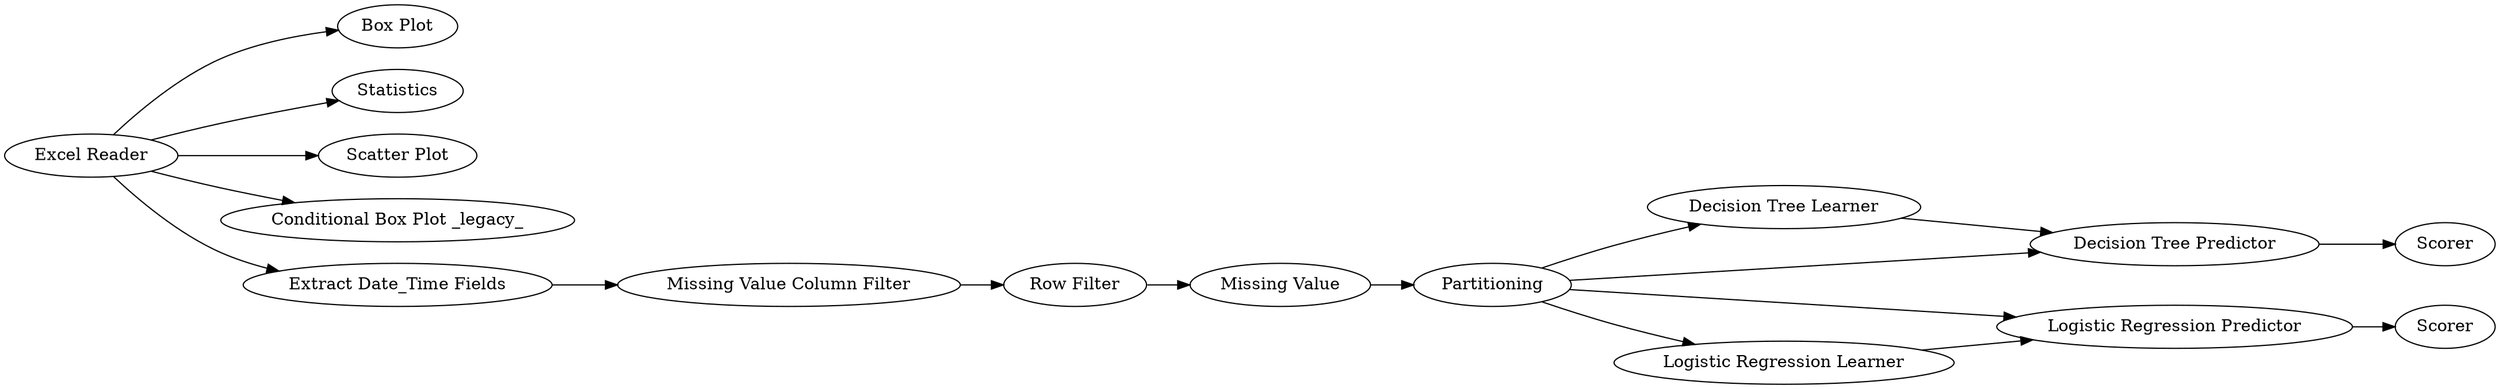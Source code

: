 digraph {
	"2455766746043299420_10" [label="Missing Value"]
	"2455766746043299420_3" [label="Box Plot"]
	"2455766746043299420_12" [label="Decision Tree Learner"]
	"2455766746043299420_9" [label="Row Filter"]
	"2455766746043299420_16" [label=Scorer]
	"2455766746043299420_1" [label="Excel Reader"]
	"2455766746043299420_4" [label=Statistics]
	"2455766746043299420_17" [label=Scorer]
	"2455766746043299420_6" [label="Scatter Plot"]
	"2455766746043299420_14" [label="Logistic Regression Predictor"]
	"2455766746043299420_13" [label="Decision Tree Predictor"]
	"2455766746043299420_5" [label="Conditional Box Plot _legacy_"]
	"2455766746043299420_11" [label=Partitioning]
	"2455766746043299420_8" [label="Missing Value Column Filter"]
	"2455766746043299420_7" [label="Extract Date_Time Fields"]
	"2455766746043299420_15" [label="Logistic Regression Learner"]
	"2455766746043299420_11" -> "2455766746043299420_12"
	"2455766746043299420_1" -> "2455766746043299420_5"
	"2455766746043299420_15" -> "2455766746043299420_14"
	"2455766746043299420_12" -> "2455766746043299420_13"
	"2455766746043299420_11" -> "2455766746043299420_15"
	"2455766746043299420_10" -> "2455766746043299420_11"
	"2455766746043299420_7" -> "2455766746043299420_8"
	"2455766746043299420_13" -> "2455766746043299420_16"
	"2455766746043299420_1" -> "2455766746043299420_6"
	"2455766746043299420_14" -> "2455766746043299420_17"
	"2455766746043299420_11" -> "2455766746043299420_14"
	"2455766746043299420_11" -> "2455766746043299420_13"
	"2455766746043299420_9" -> "2455766746043299420_10"
	"2455766746043299420_1" -> "2455766746043299420_3"
	"2455766746043299420_1" -> "2455766746043299420_7"
	"2455766746043299420_8" -> "2455766746043299420_9"
	"2455766746043299420_1" -> "2455766746043299420_4"
	rankdir=LR
}
